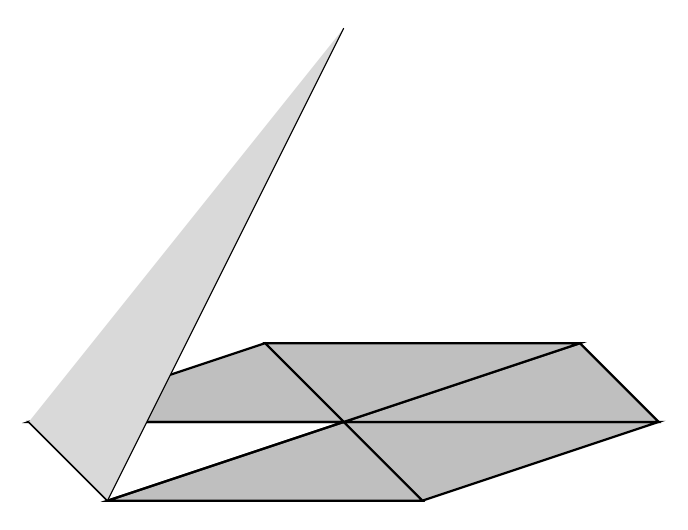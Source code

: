 \begin{tikzpicture}

% Define coordinates for vertices
\coordinate (A) at (0,0);
\coordinate (B) at (4,0);
\coordinate (C) at (7,1);
\coordinate (D) at (6,2);
\coordinate (E) at (2,2);
\coordinate (F) at (-1,1);
\coordinate (P) at (3,1);
\coordinate (Q) at (3,6);

% Draw triangles
\draw[thick,fill={gray!50}] (A) -- (B) -- (P) -- cycle;
\draw[thick,fill={gray!50}] (B) -- (C) -- (P) -- cycle;
\draw[thick,fill={gray!50}] (C) -- (D) -- (P) -- cycle;
\draw[thick,fill={gray!50}] (D) -- (E) -- (P) -- cycle;
\draw[thick,fill={gray!50}] (E) -- (F) -- (P) -- cycle;
\draw[thick] (F) -- (A) -- (P) -- cycle;

% Draw the shape function
\draw[fill={gray!30}] (F) -- (A) -- (Q);

\end{tikzpicture}

%%% Local Variables:
%%% mode: latex
%%% TeX-master: "linear-hat"
%%% End:
